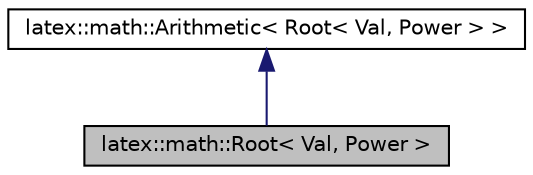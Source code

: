 digraph G
{
  edge [fontname="Helvetica",fontsize="10",labelfontname="Helvetica",labelfontsize="10"];
  node [fontname="Helvetica",fontsize="10",shape=record];
  Node1 [label="latex::math::Root\< Val, Power \>",height=0.2,width=0.4,color="black", fillcolor="grey75", style="filled" fontcolor="black"];
  Node2 -> Node1 [dir="back",color="midnightblue",fontsize="10",style="solid",fontname="Helvetica"];
  Node2 [label="latex::math::Arithmetic\< Root\< Val, Power \> \>",height=0.2,width=0.4,color="black", fillcolor="white", style="filled",URL="$classlatex_1_1math_1_1Arithmetic.html"];
}
